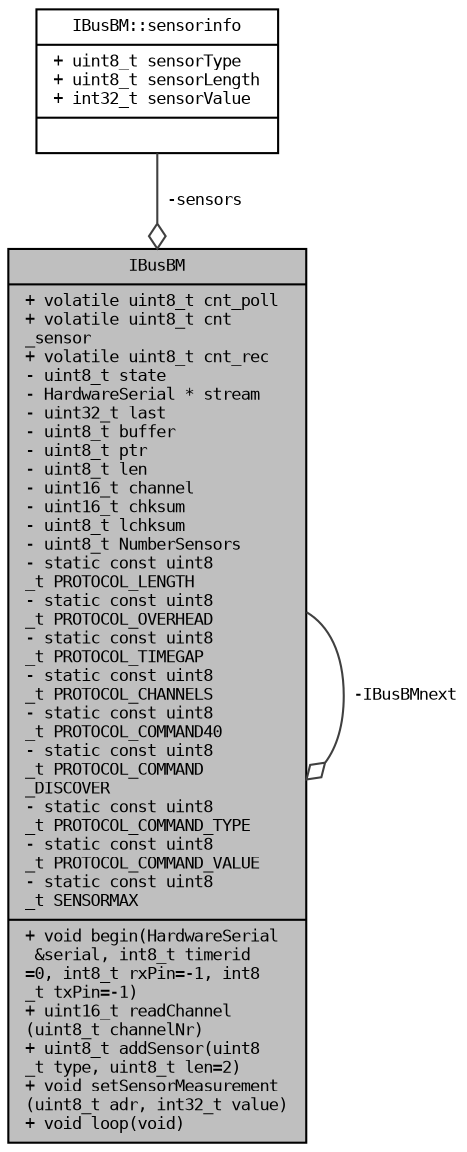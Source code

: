 digraph "IBusBM"
{
 // LATEX_PDF_SIZE
  bgcolor="transparent";
  edge [fontname="DejaVuSansMono",fontsize="8",labelfontname="DejaVuSansMono",labelfontsize="8"];
  node [fontname="DejaVuSansMono",fontsize="8",shape=record];
  Node1 [label="{IBusBM\n|+ volatile uint8_t cnt_poll\l+ volatile uint8_t cnt\l_sensor\l+ volatile uint8_t cnt_rec\l- uint8_t state\l- HardwareSerial * stream\l- uint32_t last\l- uint8_t buffer\l- uint8_t ptr\l- uint8_t len\l- uint16_t channel\l- uint16_t chksum\l- uint8_t lchksum\l- uint8_t NumberSensors\l- static const uint8\l_t PROTOCOL_LENGTH\l- static const uint8\l_t PROTOCOL_OVERHEAD\l- static const uint8\l_t PROTOCOL_TIMEGAP\l- static const uint8\l_t PROTOCOL_CHANNELS\l- static const uint8\l_t PROTOCOL_COMMAND40\l- static const uint8\l_t PROTOCOL_COMMAND\l_DISCOVER\l- static const uint8\l_t PROTOCOL_COMMAND_TYPE\l- static const uint8\l_t PROTOCOL_COMMAND_VALUE\l- static const uint8\l_t SENSORMAX\l|+ void begin(HardwareSerial\l &serial, int8_t timerid\l=0, int8_t rxPin=-1, int8\l_t txPin=-1)\l+ uint16_t readChannel\l(uint8_t channelNr)\l+ uint8_t addSensor(uint8\l_t type, uint8_t len=2)\l+ void setSensorMeasurement\l(uint8_t adr, int32_t value)\l+ void loop(void)\l}",height=0.2,width=0.4,color="black", fillcolor="grey75", style="filled", fontcolor="black",tooltip=" "];
  Node1 -> Node1 [color="grey25",fontsize="8",style="solid",label=" -IBusBMnext" ,arrowhead="odiamond",fontname="DejaVuSansMono"];
  Node2 -> Node1 [color="grey25",fontsize="8",style="solid",label=" -sensors" ,arrowhead="odiamond",fontname="DejaVuSansMono"];
  Node2 [label="{IBusBM::sensorinfo\n|+ uint8_t sensorType\l+ uint8_t sensorLength\l+ int32_t sensorValue\l|}",height=0.2,width=0.4,color="black",URL="$structIBusBM_1_1sensorinfo.html",tooltip=" "];
}

